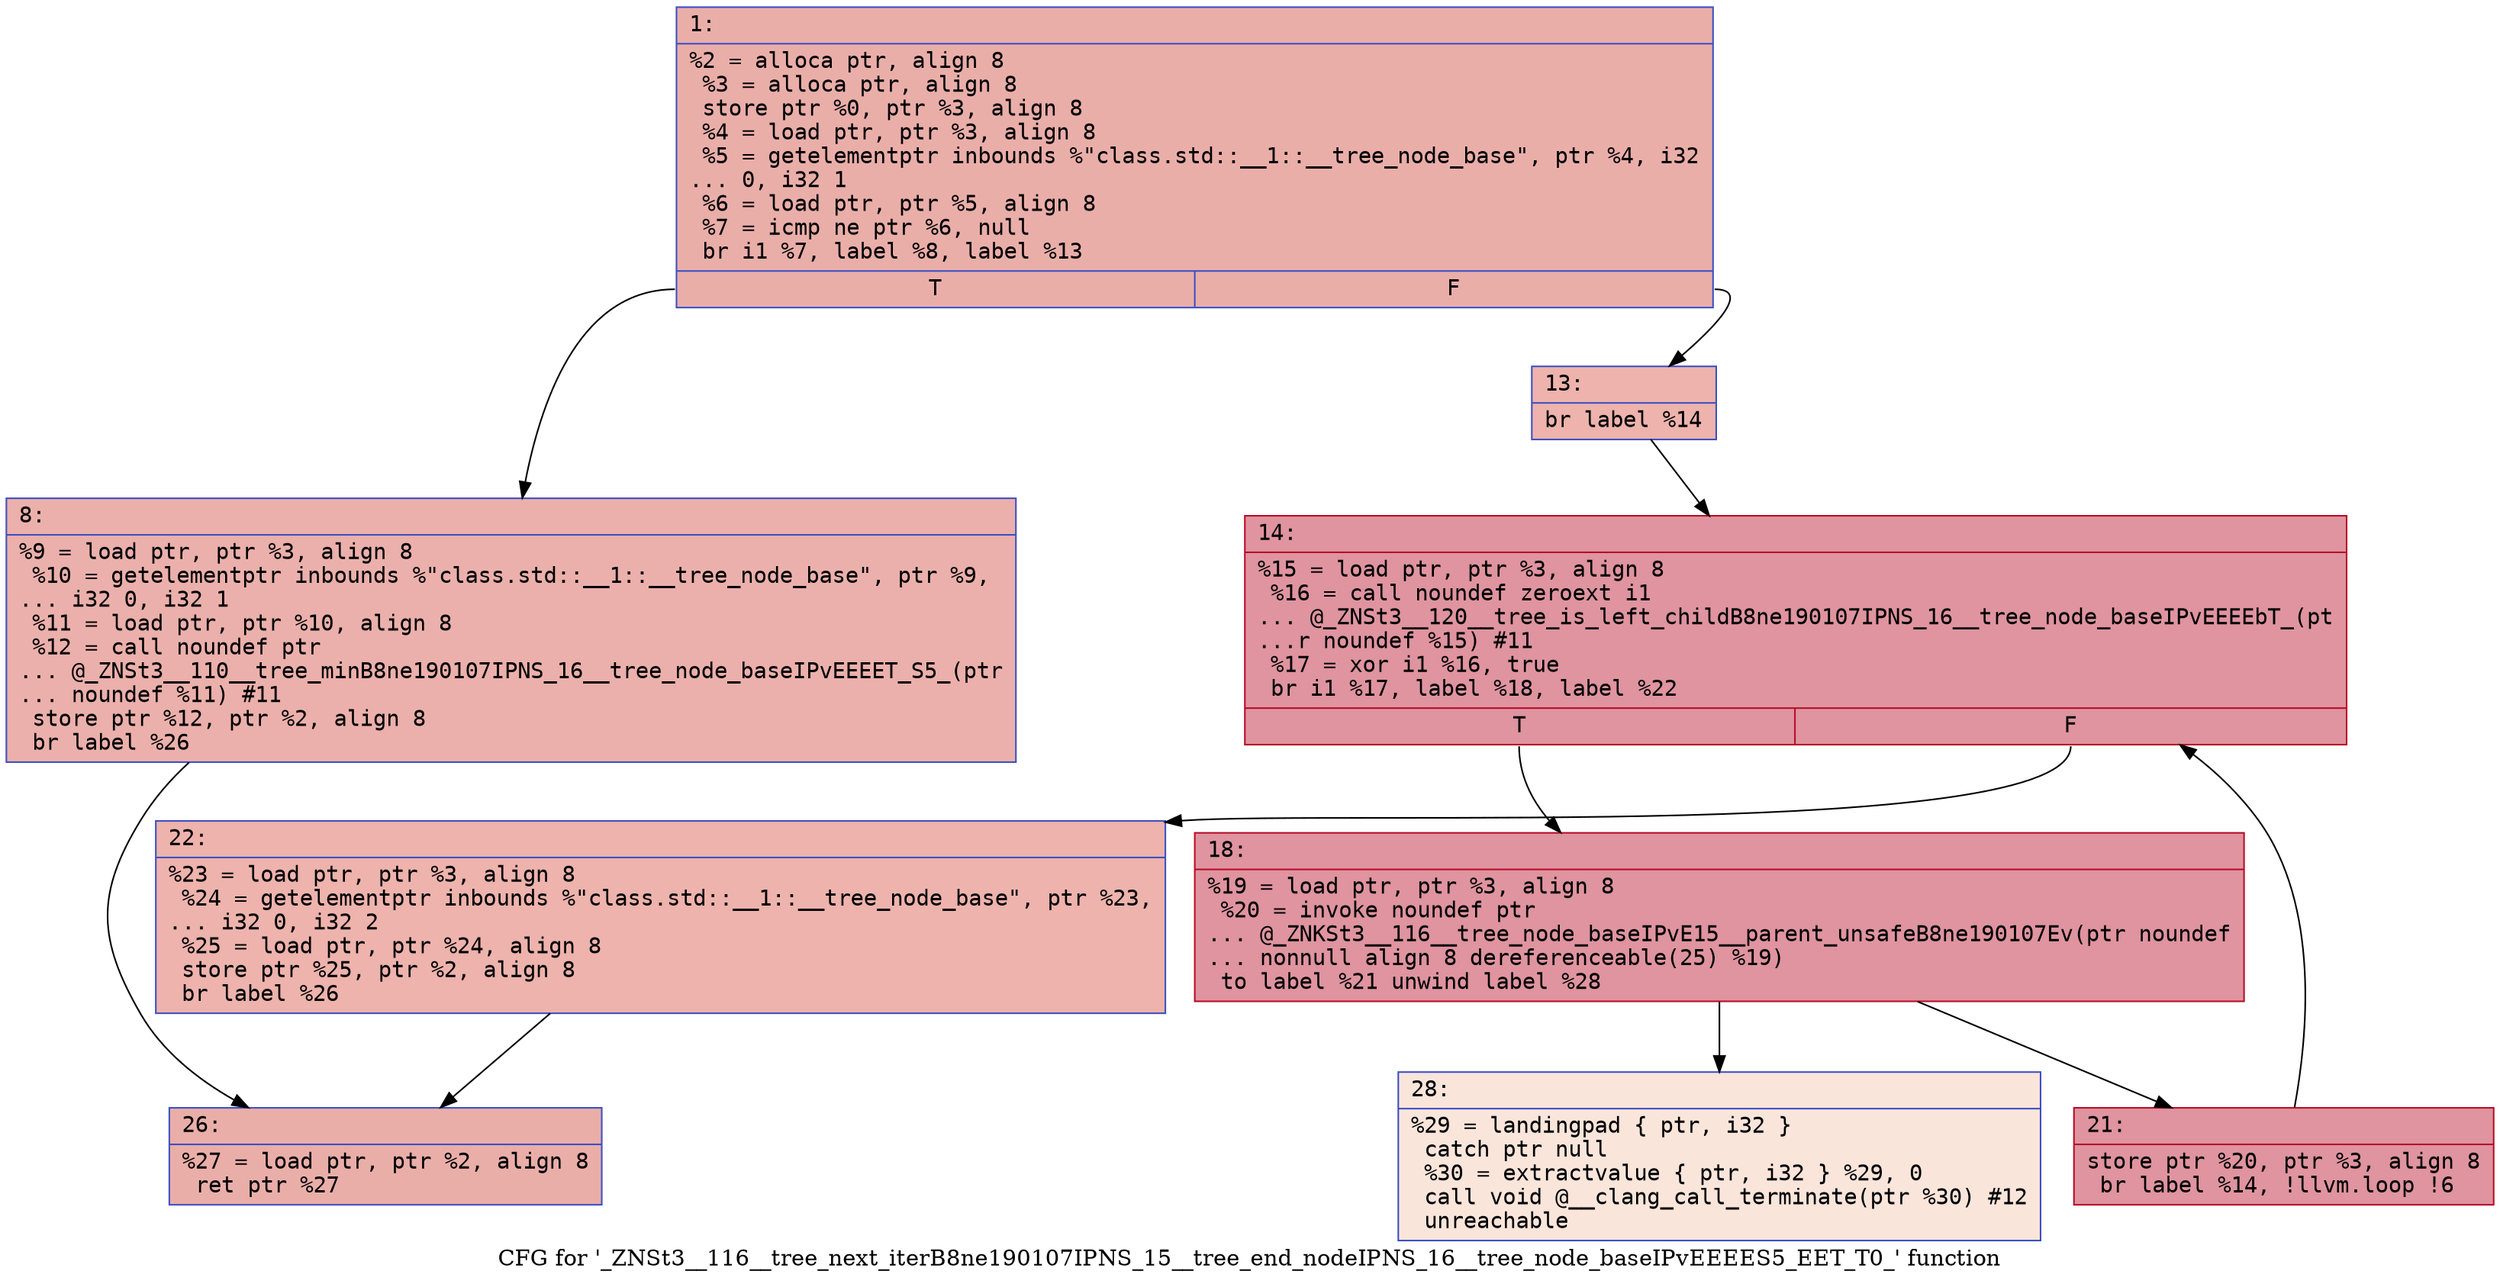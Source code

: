 digraph "CFG for '_ZNSt3__116__tree_next_iterB8ne190107IPNS_15__tree_end_nodeIPNS_16__tree_node_baseIPvEEEES5_EET_T0_' function" {
	label="CFG for '_ZNSt3__116__tree_next_iterB8ne190107IPNS_15__tree_end_nodeIPNS_16__tree_node_baseIPvEEEES5_EET_T0_' function";

	Node0x600001383a20 [shape=record,color="#3d50c3ff", style=filled, fillcolor="#d0473d70" fontname="Courier",label="{1:\l|  %2 = alloca ptr, align 8\l  %3 = alloca ptr, align 8\l  store ptr %0, ptr %3, align 8\l  %4 = load ptr, ptr %3, align 8\l  %5 = getelementptr inbounds %\"class.std::__1::__tree_node_base\", ptr %4, i32\l... 0, i32 1\l  %6 = load ptr, ptr %5, align 8\l  %7 = icmp ne ptr %6, null\l  br i1 %7, label %8, label %13\l|{<s0>T|<s1>F}}"];
	Node0x600001383a20:s0 -> Node0x600001383a70[tooltip="1 -> 8\nProbability 62.50%" ];
	Node0x600001383a20:s1 -> Node0x600001383ac0[tooltip="1 -> 13\nProbability 37.50%" ];
	Node0x600001383a70 [shape=record,color="#3d50c3ff", style=filled, fillcolor="#d24b4070" fontname="Courier",label="{8:\l|  %9 = load ptr, ptr %3, align 8\l  %10 = getelementptr inbounds %\"class.std::__1::__tree_node_base\", ptr %9,\l... i32 0, i32 1\l  %11 = load ptr, ptr %10, align 8\l  %12 = call noundef ptr\l... @_ZNSt3__110__tree_minB8ne190107IPNS_16__tree_node_baseIPvEEEET_S5_(ptr\l... noundef %11) #11\l  store ptr %12, ptr %2, align 8\l  br label %26\l}"];
	Node0x600001383a70 -> Node0x600001383c50[tooltip="8 -> 26\nProbability 100.00%" ];
	Node0x600001383ac0 [shape=record,color="#3d50c3ff", style=filled, fillcolor="#d6524470" fontname="Courier",label="{13:\l|  br label %14\l}"];
	Node0x600001383ac0 -> Node0x600001383b10[tooltip="13 -> 14\nProbability 100.00%" ];
	Node0x600001383b10 [shape=record,color="#b70d28ff", style=filled, fillcolor="#b70d2870" fontname="Courier",label="{14:\l|  %15 = load ptr, ptr %3, align 8\l  %16 = call noundef zeroext i1\l... @_ZNSt3__120__tree_is_left_childB8ne190107IPNS_16__tree_node_baseIPvEEEEbT_(pt\l...r noundef %15) #11\l  %17 = xor i1 %16, true\l  br i1 %17, label %18, label %22\l|{<s0>T|<s1>F}}"];
	Node0x600001383b10:s0 -> Node0x600001383b60[tooltip="14 -> 18\nProbability 96.88%" ];
	Node0x600001383b10:s1 -> Node0x600001383c00[tooltip="14 -> 22\nProbability 3.12%" ];
	Node0x600001383b60 [shape=record,color="#b70d28ff", style=filled, fillcolor="#b70d2870" fontname="Courier",label="{18:\l|  %19 = load ptr, ptr %3, align 8\l  %20 = invoke noundef ptr\l... @_ZNKSt3__116__tree_node_baseIPvE15__parent_unsafeB8ne190107Ev(ptr noundef\l... nonnull align 8 dereferenceable(25) %19)\l          to label %21 unwind label %28\l}"];
	Node0x600001383b60 -> Node0x600001383bb0[tooltip="18 -> 21\nProbability 100.00%" ];
	Node0x600001383b60 -> Node0x600001383ca0[tooltip="18 -> 28\nProbability 0.00%" ];
	Node0x600001383bb0 [shape=record,color="#b70d28ff", style=filled, fillcolor="#b70d2870" fontname="Courier",label="{21:\l|  store ptr %20, ptr %3, align 8\l  br label %14, !llvm.loop !6\l}"];
	Node0x600001383bb0 -> Node0x600001383b10[tooltip="21 -> 14\nProbability 100.00%" ];
	Node0x600001383c00 [shape=record,color="#3d50c3ff", style=filled, fillcolor="#d6524470" fontname="Courier",label="{22:\l|  %23 = load ptr, ptr %3, align 8\l  %24 = getelementptr inbounds %\"class.std::__1::__tree_node_base\", ptr %23,\l... i32 0, i32 2\l  %25 = load ptr, ptr %24, align 8\l  store ptr %25, ptr %2, align 8\l  br label %26\l}"];
	Node0x600001383c00 -> Node0x600001383c50[tooltip="22 -> 26\nProbability 100.00%" ];
	Node0x600001383c50 [shape=record,color="#3d50c3ff", style=filled, fillcolor="#d0473d70" fontname="Courier",label="{26:\l|  %27 = load ptr, ptr %2, align 8\l  ret ptr %27\l}"];
	Node0x600001383ca0 [shape=record,color="#3d50c3ff", style=filled, fillcolor="#f4c5ad70" fontname="Courier",label="{28:\l|  %29 = landingpad \{ ptr, i32 \}\l          catch ptr null\l  %30 = extractvalue \{ ptr, i32 \} %29, 0\l  call void @__clang_call_terminate(ptr %30) #12\l  unreachable\l}"];
}
